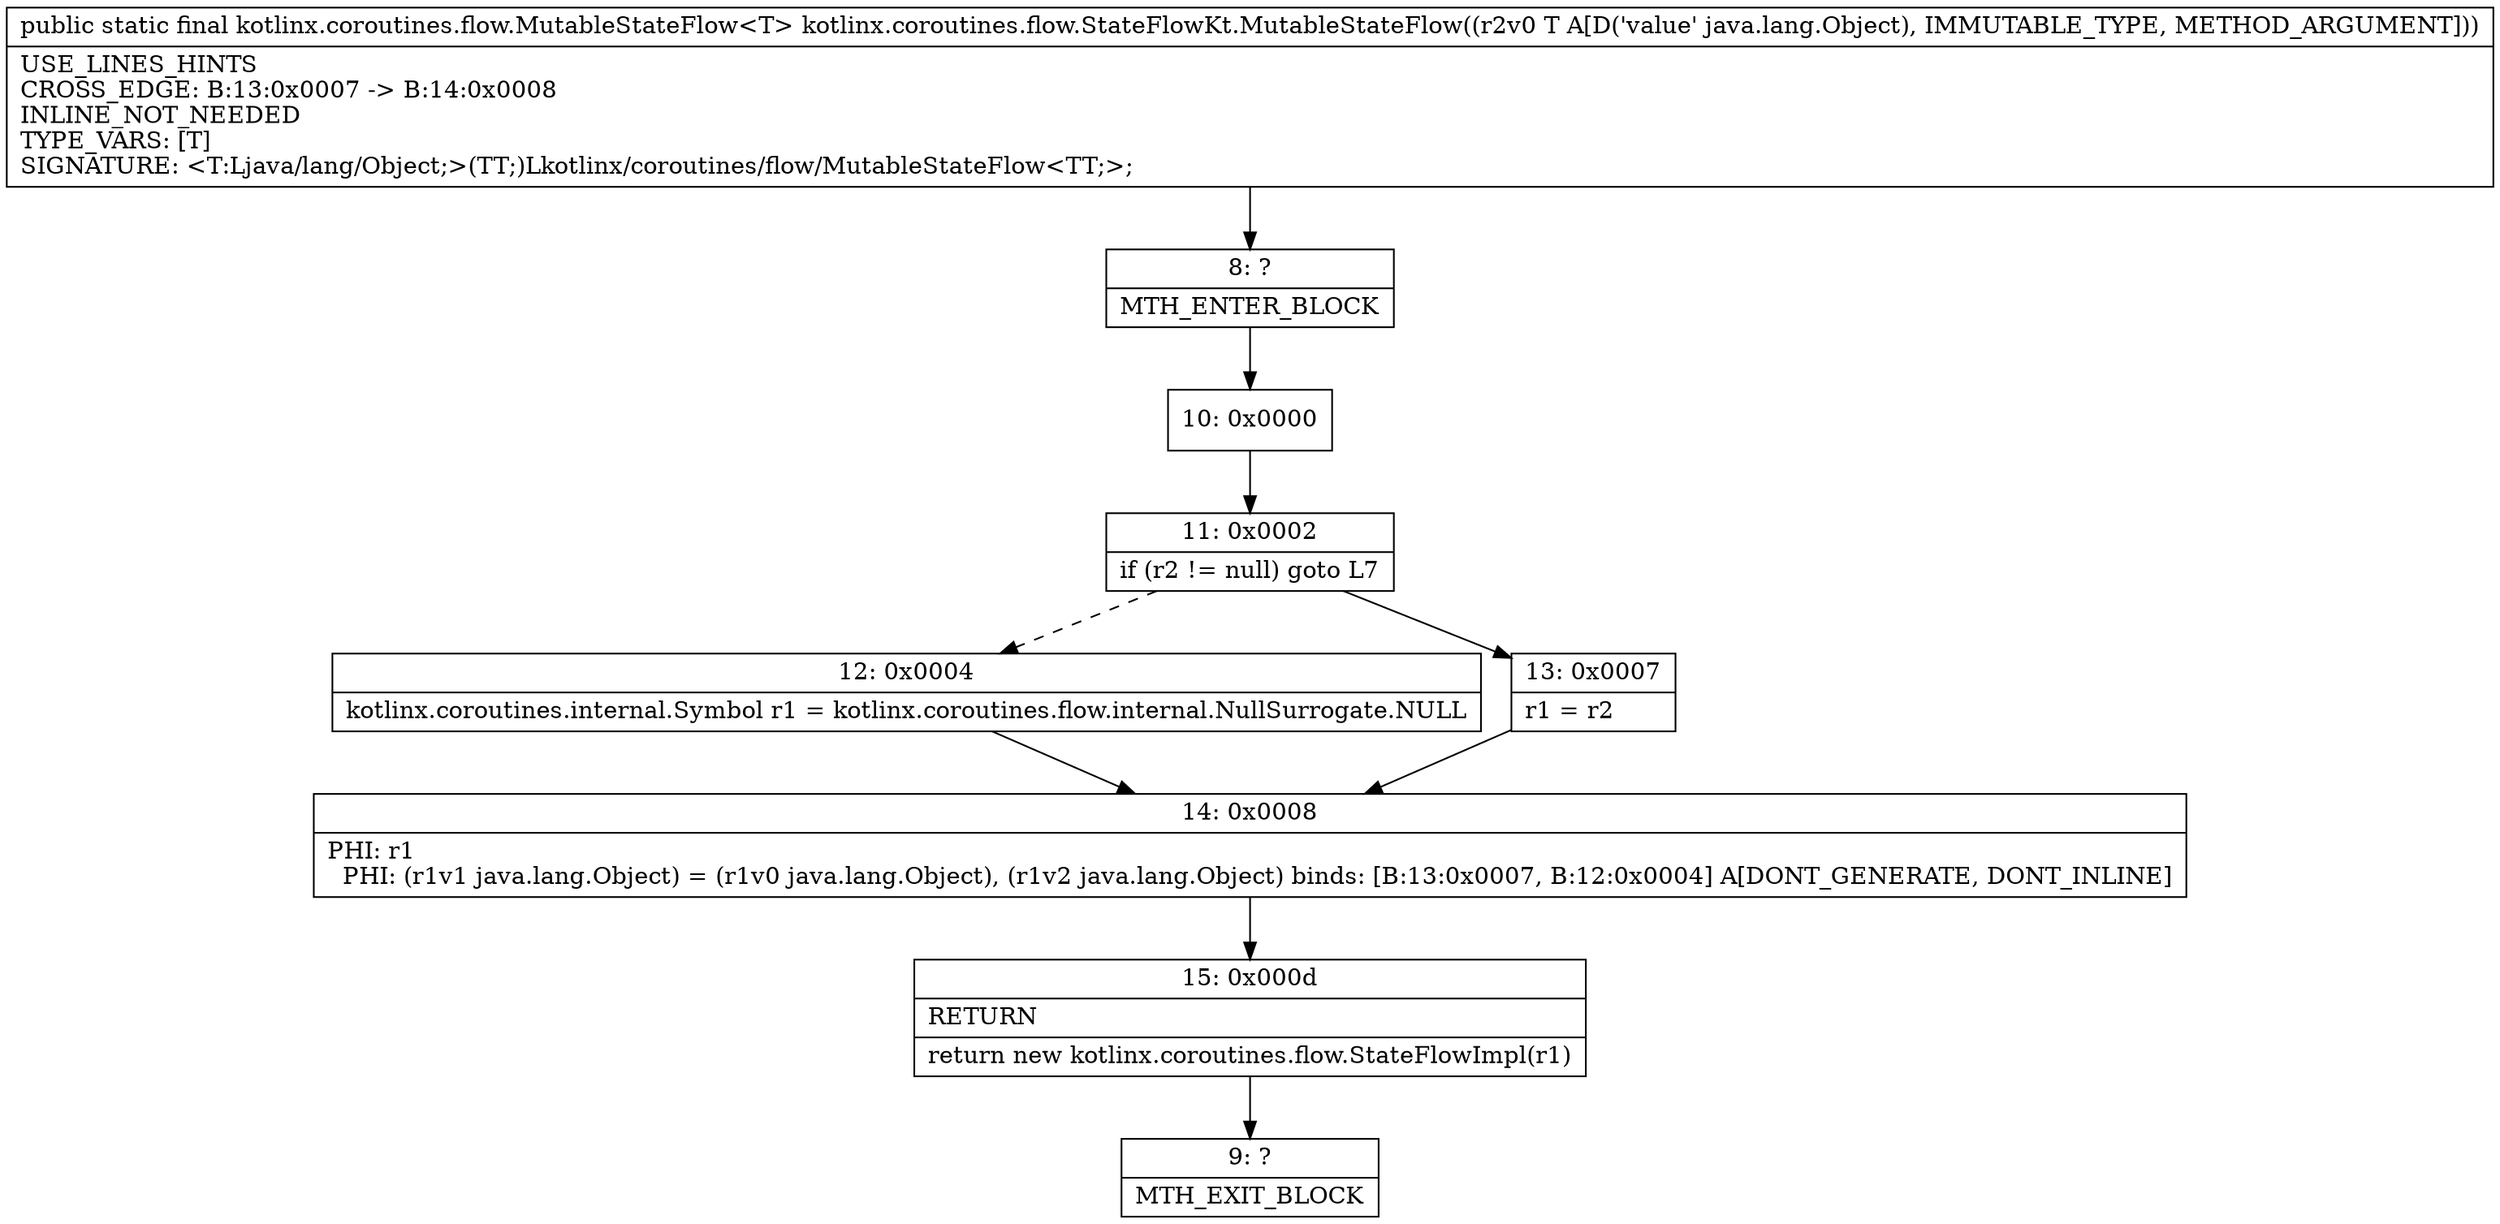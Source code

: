 digraph "CFG forkotlinx.coroutines.flow.StateFlowKt.MutableStateFlow(Ljava\/lang\/Object;)Lkotlinx\/coroutines\/flow\/MutableStateFlow;" {
Node_8 [shape=record,label="{8\:\ ?|MTH_ENTER_BLOCK\l}"];
Node_10 [shape=record,label="{10\:\ 0x0000}"];
Node_11 [shape=record,label="{11\:\ 0x0002|if (r2 != null) goto L7\l}"];
Node_12 [shape=record,label="{12\:\ 0x0004|kotlinx.coroutines.internal.Symbol r1 = kotlinx.coroutines.flow.internal.NullSurrogate.NULL\l}"];
Node_14 [shape=record,label="{14\:\ 0x0008|PHI: r1 \l  PHI: (r1v1 java.lang.Object) = (r1v0 java.lang.Object), (r1v2 java.lang.Object) binds: [B:13:0x0007, B:12:0x0004] A[DONT_GENERATE, DONT_INLINE]\l}"];
Node_15 [shape=record,label="{15\:\ 0x000d|RETURN\l|return new kotlinx.coroutines.flow.StateFlowImpl(r1)\l}"];
Node_9 [shape=record,label="{9\:\ ?|MTH_EXIT_BLOCK\l}"];
Node_13 [shape=record,label="{13\:\ 0x0007|r1 = r2\l}"];
MethodNode[shape=record,label="{public static final kotlinx.coroutines.flow.MutableStateFlow\<T\> kotlinx.coroutines.flow.StateFlowKt.MutableStateFlow((r2v0 T A[D('value' java.lang.Object), IMMUTABLE_TYPE, METHOD_ARGUMENT]))  | USE_LINES_HINTS\lCROSS_EDGE: B:13:0x0007 \-\> B:14:0x0008\lINLINE_NOT_NEEDED\lTYPE_VARS: [T]\lSIGNATURE: \<T:Ljava\/lang\/Object;\>(TT;)Lkotlinx\/coroutines\/flow\/MutableStateFlow\<TT;\>;\l}"];
MethodNode -> Node_8;Node_8 -> Node_10;
Node_10 -> Node_11;
Node_11 -> Node_12[style=dashed];
Node_11 -> Node_13;
Node_12 -> Node_14;
Node_14 -> Node_15;
Node_15 -> Node_9;
Node_13 -> Node_14;
}

